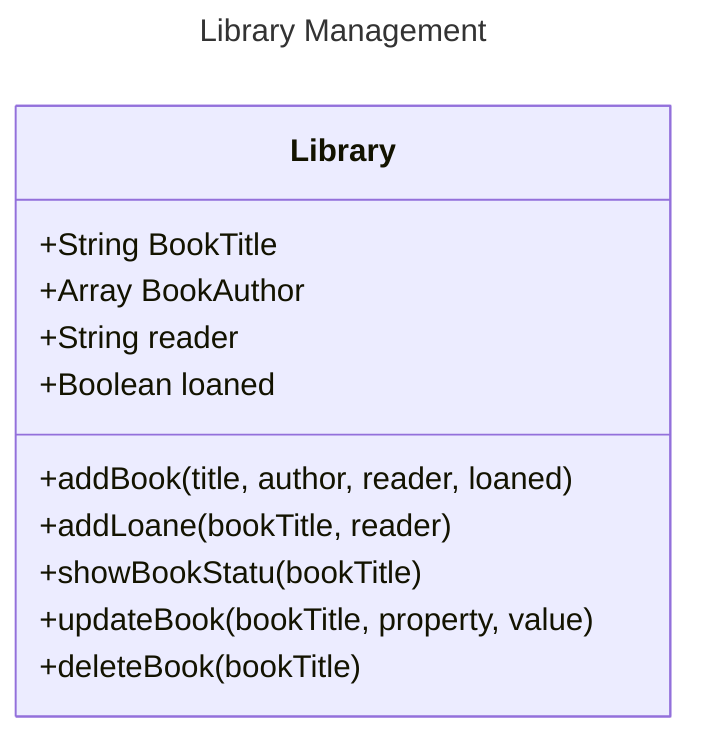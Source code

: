 ---
title: Library Management
---
classDiagram
    class Library
    Library : +String BookTitle
    Library : +Array BookAuthor
    Library : +String reader
    Library : +Boolean loaned
    Library : +addBook(title, author, reader, loaned)
    Library : +addLoane(bookTitle, reader)
    Library : +showBookStatu(bookTitle)
    Library : +updateBook(bookTitle, property, value)
    Library : +deleteBook(bookTitle)